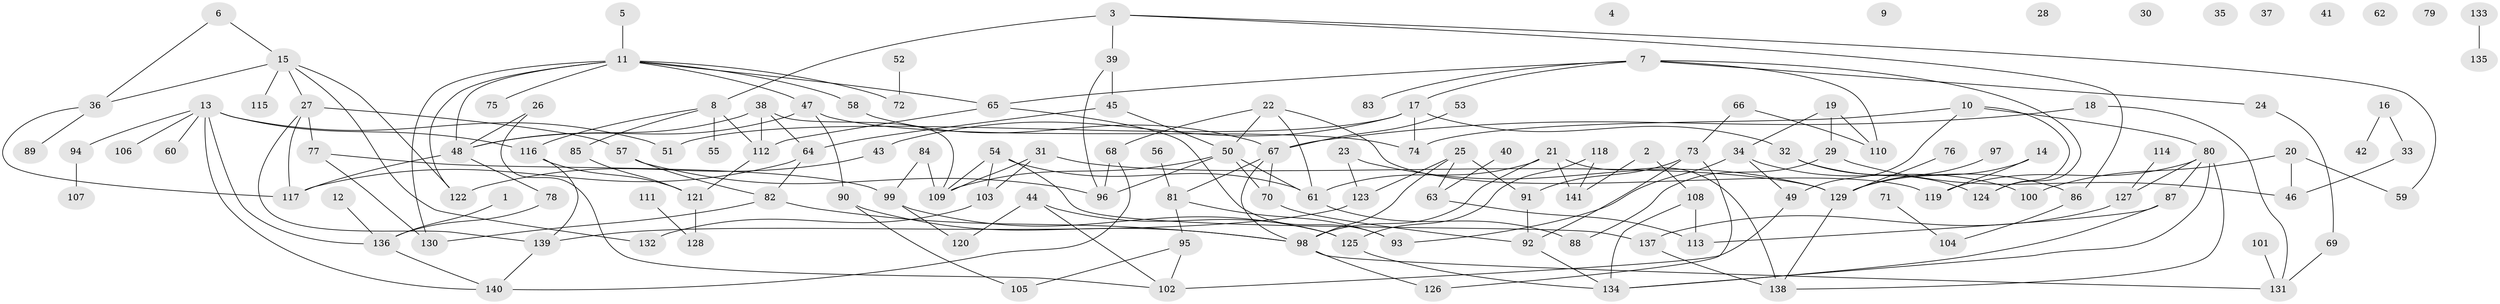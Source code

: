 // Generated by graph-tools (version 1.1) at 2025/33/03/09/25 02:33:27]
// undirected, 141 vertices, 198 edges
graph export_dot {
graph [start="1"]
  node [color=gray90,style=filled];
  1;
  2;
  3;
  4;
  5;
  6;
  7;
  8;
  9;
  10;
  11;
  12;
  13;
  14;
  15;
  16;
  17;
  18;
  19;
  20;
  21;
  22;
  23;
  24;
  25;
  26;
  27;
  28;
  29;
  30;
  31;
  32;
  33;
  34;
  35;
  36;
  37;
  38;
  39;
  40;
  41;
  42;
  43;
  44;
  45;
  46;
  47;
  48;
  49;
  50;
  51;
  52;
  53;
  54;
  55;
  56;
  57;
  58;
  59;
  60;
  61;
  62;
  63;
  64;
  65;
  66;
  67;
  68;
  69;
  70;
  71;
  72;
  73;
  74;
  75;
  76;
  77;
  78;
  79;
  80;
  81;
  82;
  83;
  84;
  85;
  86;
  87;
  88;
  89;
  90;
  91;
  92;
  93;
  94;
  95;
  96;
  97;
  98;
  99;
  100;
  101;
  102;
  103;
  104;
  105;
  106;
  107;
  108;
  109;
  110;
  111;
  112;
  113;
  114;
  115;
  116;
  117;
  118;
  119;
  120;
  121;
  122;
  123;
  124;
  125;
  126;
  127;
  128;
  129;
  130;
  131;
  132;
  133;
  134;
  135;
  136;
  137;
  138;
  139;
  140;
  141;
  1 -- 136;
  2 -- 108;
  2 -- 141;
  3 -- 8;
  3 -- 39;
  3 -- 59;
  3 -- 86;
  5 -- 11;
  6 -- 15;
  6 -- 36;
  7 -- 17;
  7 -- 24;
  7 -- 65;
  7 -- 83;
  7 -- 110;
  7 -- 124;
  8 -- 55;
  8 -- 85;
  8 -- 112;
  8 -- 116;
  10 -- 49;
  10 -- 74;
  10 -- 80;
  10 -- 124;
  11 -- 47;
  11 -- 48;
  11 -- 58;
  11 -- 65;
  11 -- 72;
  11 -- 75;
  11 -- 122;
  11 -- 130;
  12 -- 136;
  13 -- 51;
  13 -- 60;
  13 -- 94;
  13 -- 106;
  13 -- 116;
  13 -- 136;
  13 -- 140;
  14 -- 119;
  14 -- 129;
  15 -- 27;
  15 -- 36;
  15 -- 115;
  15 -- 122;
  15 -- 132;
  16 -- 33;
  16 -- 42;
  17 -- 32;
  17 -- 43;
  17 -- 51;
  17 -- 74;
  18 -- 67;
  18 -- 131;
  19 -- 29;
  19 -- 34;
  19 -- 110;
  20 -- 46;
  20 -- 59;
  20 -- 100;
  21 -- 61;
  21 -- 98;
  21 -- 138;
  21 -- 141;
  22 -- 50;
  22 -- 61;
  22 -- 68;
  22 -- 119;
  23 -- 123;
  23 -- 129;
  24 -- 69;
  25 -- 63;
  25 -- 91;
  25 -- 98;
  25 -- 123;
  26 -- 48;
  26 -- 102;
  27 -- 57;
  27 -- 77;
  27 -- 117;
  27 -- 139;
  29 -- 46;
  29 -- 88;
  31 -- 103;
  31 -- 109;
  31 -- 129;
  32 -- 86;
  32 -- 124;
  33 -- 46;
  34 -- 49;
  34 -- 93;
  34 -- 100;
  36 -- 89;
  36 -- 117;
  38 -- 48;
  38 -- 64;
  38 -- 109;
  38 -- 112;
  39 -- 45;
  39 -- 96;
  40 -- 63;
  43 -- 122;
  44 -- 102;
  44 -- 120;
  44 -- 125;
  45 -- 50;
  45 -- 64;
  47 -- 48;
  47 -- 74;
  47 -- 90;
  48 -- 78;
  48 -- 117;
  49 -- 102;
  50 -- 61;
  50 -- 70;
  50 -- 96;
  50 -- 109;
  52 -- 72;
  53 -- 67;
  54 -- 61;
  54 -- 103;
  54 -- 109;
  54 -- 137;
  56 -- 81;
  57 -- 82;
  57 -- 96;
  58 -- 67;
  61 -- 88;
  63 -- 113;
  64 -- 82;
  64 -- 117;
  65 -- 93;
  65 -- 112;
  66 -- 73;
  66 -- 110;
  67 -- 70;
  67 -- 81;
  67 -- 98;
  68 -- 96;
  68 -- 140;
  69 -- 131;
  70 -- 92;
  71 -- 104;
  73 -- 91;
  73 -- 92;
  73 -- 126;
  76 -- 129;
  77 -- 99;
  77 -- 130;
  78 -- 136;
  80 -- 87;
  80 -- 119;
  80 -- 127;
  80 -- 134;
  80 -- 138;
  81 -- 93;
  81 -- 95;
  82 -- 98;
  82 -- 130;
  84 -- 99;
  84 -- 109;
  85 -- 121;
  86 -- 104;
  87 -- 113;
  87 -- 134;
  90 -- 98;
  90 -- 105;
  91 -- 92;
  92 -- 134;
  94 -- 107;
  95 -- 102;
  95 -- 105;
  97 -- 129;
  98 -- 126;
  98 -- 131;
  99 -- 120;
  99 -- 125;
  101 -- 131;
  103 -- 132;
  108 -- 113;
  108 -- 134;
  111 -- 128;
  112 -- 121;
  114 -- 127;
  116 -- 121;
  116 -- 139;
  118 -- 125;
  118 -- 141;
  121 -- 128;
  123 -- 139;
  125 -- 134;
  127 -- 137;
  129 -- 138;
  133 -- 135;
  136 -- 140;
  137 -- 138;
  139 -- 140;
}
